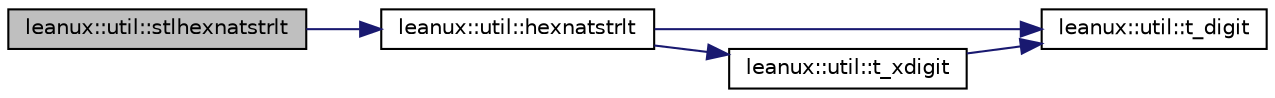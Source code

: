 digraph "leanux::util::stlhexnatstrlt"
{
 // LATEX_PDF_SIZE
  bgcolor="transparent";
  edge [fontname="Helvetica",fontsize="10",labelfontname="Helvetica",labelfontsize="10"];
  node [fontname="Helvetica",fontsize="10",shape=record];
  rankdir="LR";
  Node1 [label="leanux::util::stlhexnatstrlt",height=0.2,width=0.4,color="black", fillcolor="grey75", style="filled", fontcolor="black",tooltip="STL natural less-than std::string compare, treating hex numbers as numbers."];
  Node1 -> Node2 [color="midnightblue",fontsize="10",style="solid",fontname="Helvetica"];
  Node2 [label="leanux::util::hexnatstrlt",height=0.2,width=0.4,color="black",URL="$namespaceleanux_1_1util.html#a956457b75f9b34b1bf10a7724ceebe7f",tooltip="STL natural less-than string compare."];
  Node2 -> Node3 [color="midnightblue",fontsize="10",style="solid",fontname="Helvetica"];
  Node3 [label="leanux::util::t_digit",height=0.2,width=0.4,color="black",URL="$namespaceleanux_1_1util.html#a8bac734d7f890b4768c5258f1e710813",tooltip=" "];
  Node2 -> Node4 [color="midnightblue",fontsize="10",style="solid",fontname="Helvetica"];
  Node4 [label="leanux::util::t_xdigit",height=0.2,width=0.4,color="black",URL="$namespaceleanux_1_1util.html#ade6c17216d675874fea37539966a7554",tooltip=" "];
  Node4 -> Node3 [color="midnightblue",fontsize="10",style="solid",fontname="Helvetica"];
}
